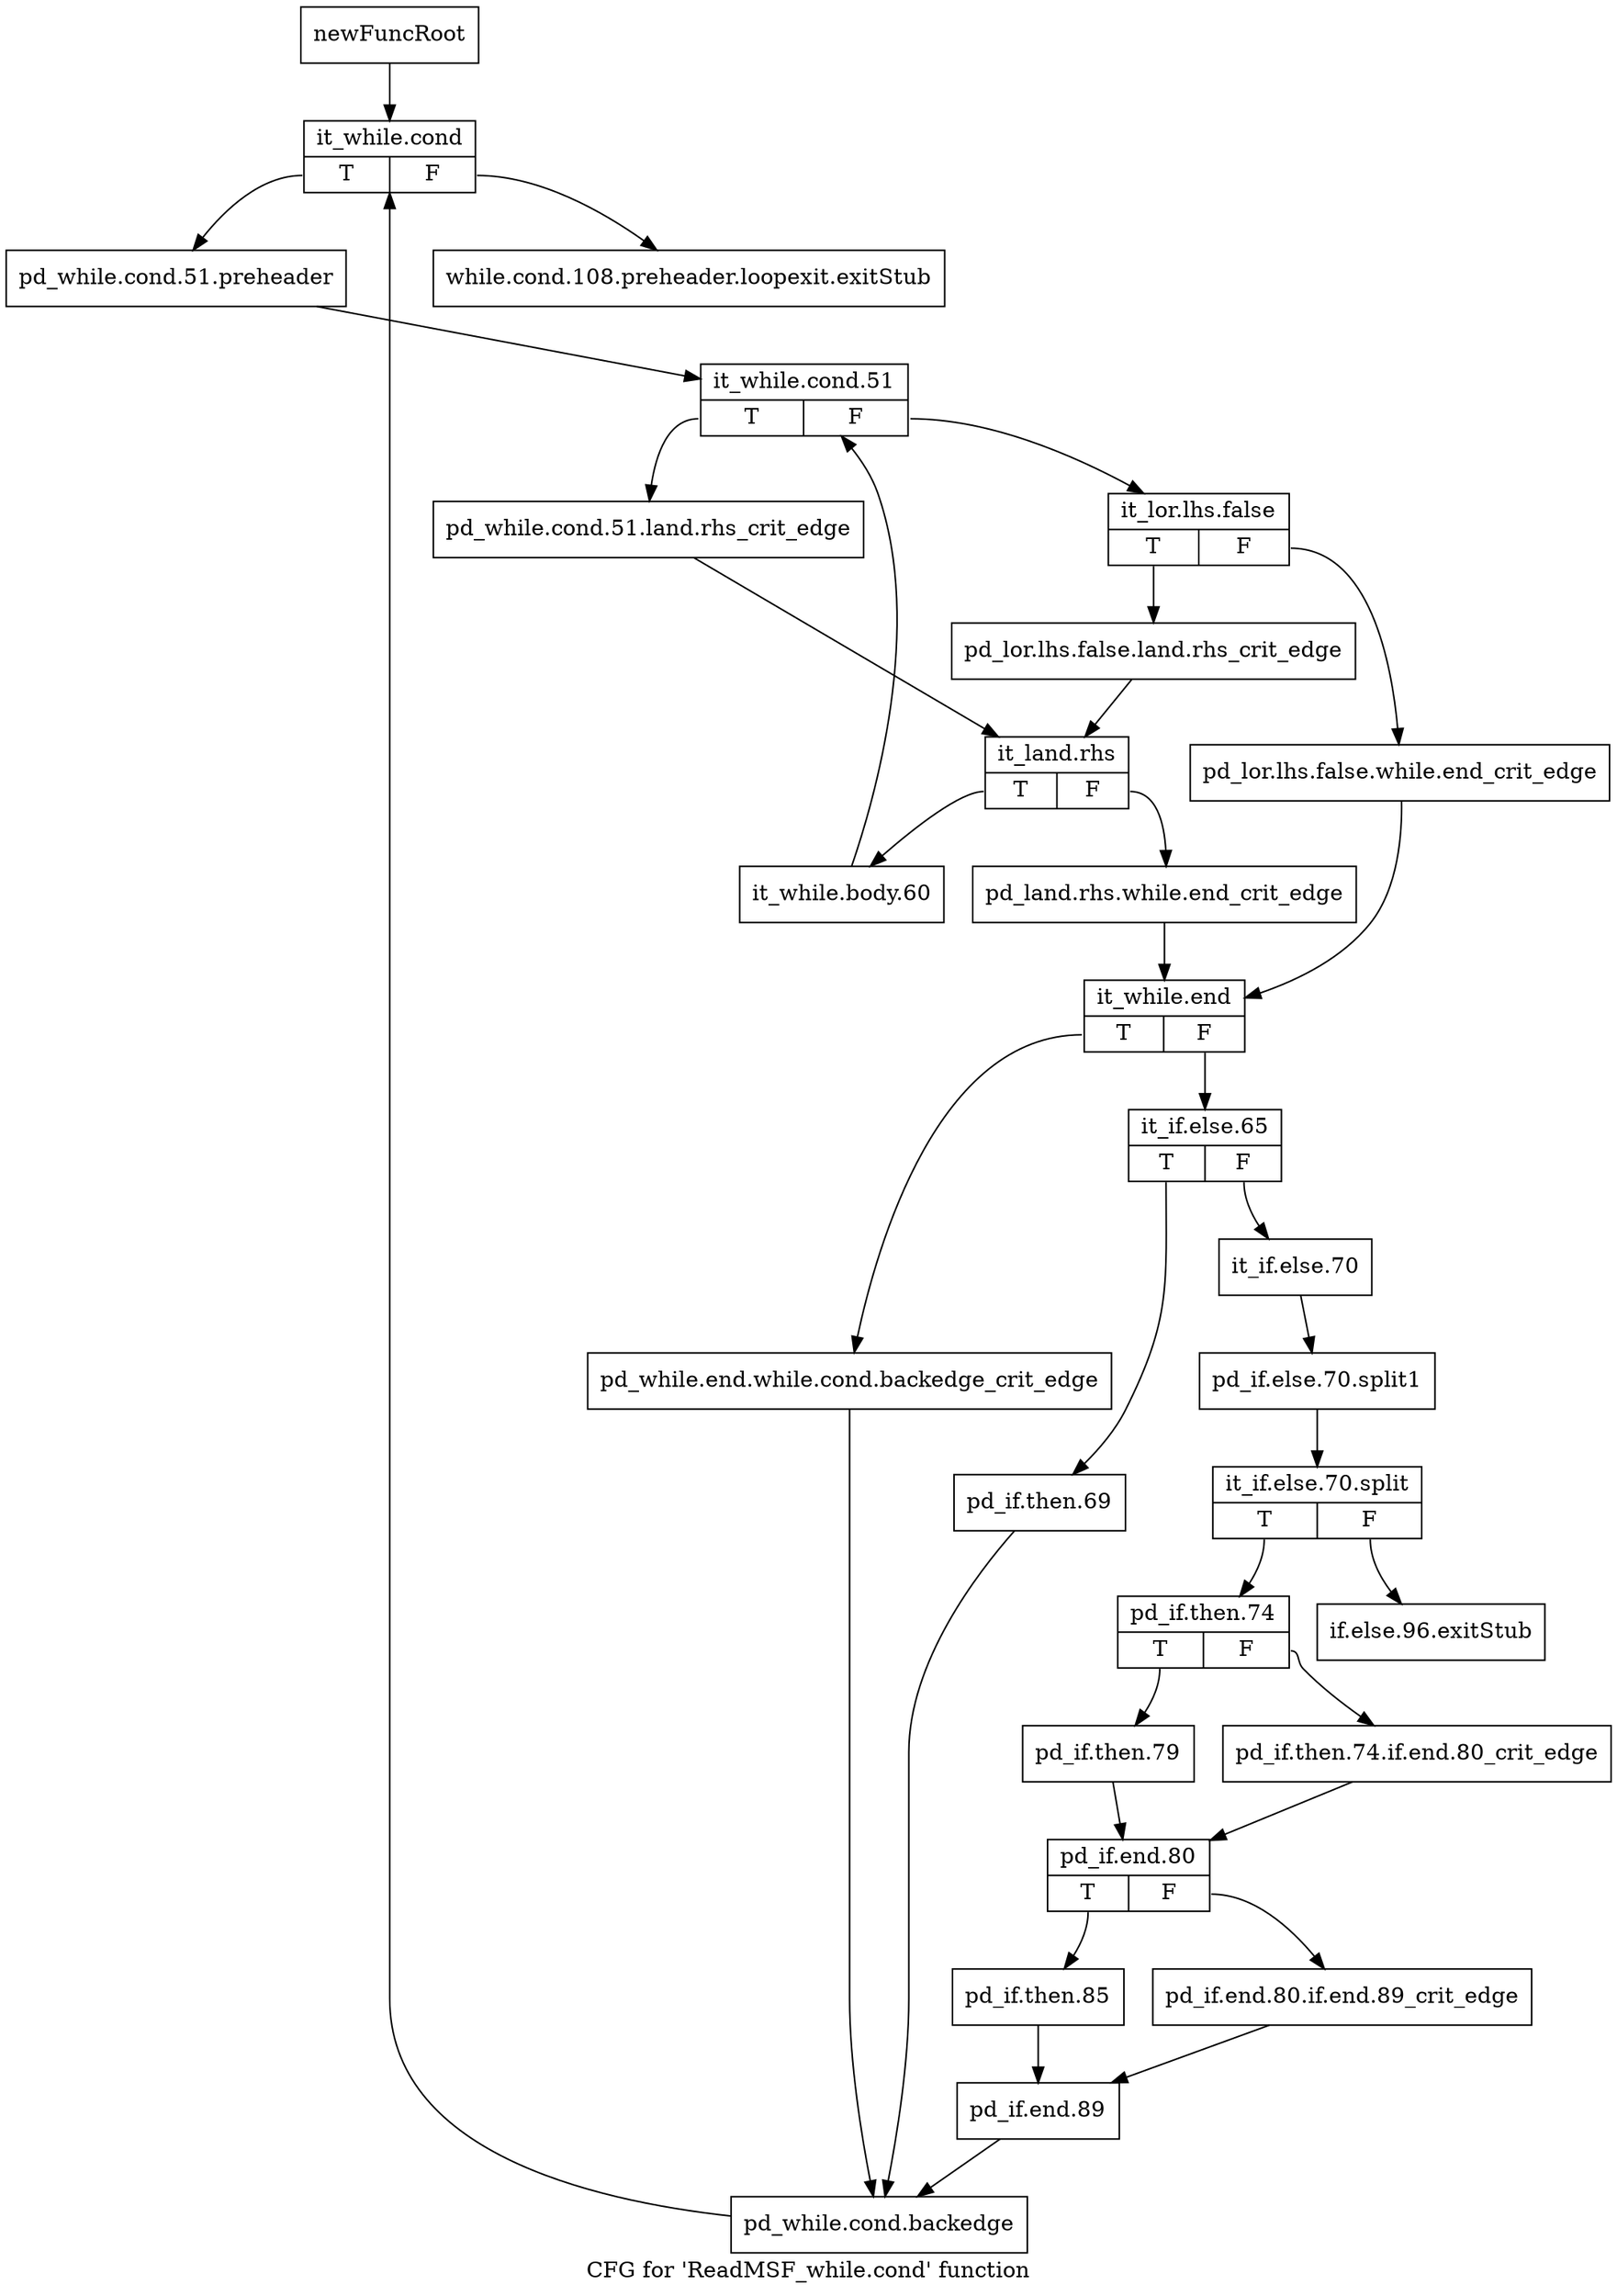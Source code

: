 digraph "CFG for 'ReadMSF_while.cond' function" {
	label="CFG for 'ReadMSF_while.cond' function";

	Node0x3388350 [shape=record,label="{newFuncRoot}"];
	Node0x3388350 -> Node0x3388cc0;
	Node0x33883a0 [shape=record,label="{while.cond.108.preheader.loopexit.exitStub}"];
	Node0x3388c70 [shape=record,label="{if.else.96.exitStub}"];
	Node0x3388cc0 [shape=record,label="{it_while.cond|{<s0>T|<s1>F}}"];
	Node0x3388cc0:s0 -> Node0x3388d10;
	Node0x3388cc0:s1 -> Node0x33883a0;
	Node0x3388d10 [shape=record,label="{pd_while.cond.51.preheader}"];
	Node0x3388d10 -> Node0x3388d60;
	Node0x3388d60 [shape=record,label="{it_while.cond.51|{<s0>T|<s1>F}}"];
	Node0x3388d60:s0 -> Node0x3388ea0;
	Node0x3388d60:s1 -> Node0x3388db0;
	Node0x3388db0 [shape=record,label="{it_lor.lhs.false|{<s0>T|<s1>F}}"];
	Node0x3388db0:s0 -> Node0x3388e50;
	Node0x3388db0:s1 -> Node0x3388e00;
	Node0x3388e00 [shape=record,label="{pd_lor.lhs.false.while.end_crit_edge}"];
	Node0x3388e00 -> Node0x3388f90;
	Node0x3388e50 [shape=record,label="{pd_lor.lhs.false.land.rhs_crit_edge}"];
	Node0x3388e50 -> Node0x3388ef0;
	Node0x3388ea0 [shape=record,label="{pd_while.cond.51.land.rhs_crit_edge}"];
	Node0x3388ea0 -> Node0x3388ef0;
	Node0x3388ef0 [shape=record,label="{it_land.rhs|{<s0>T|<s1>F}}"];
	Node0x3388ef0:s0 -> Node0x33893a0;
	Node0x3388ef0:s1 -> Node0x3388f40;
	Node0x3388f40 [shape=record,label="{pd_land.rhs.while.end_crit_edge}"];
	Node0x3388f40 -> Node0x3388f90;
	Node0x3388f90 [shape=record,label="{it_while.end|{<s0>T|<s1>F}}"];
	Node0x3388f90:s0 -> Node0x3389300;
	Node0x3388f90:s1 -> Node0x3388fe0;
	Node0x3388fe0 [shape=record,label="{it_if.else.65|{<s0>T|<s1>F}}"];
	Node0x3388fe0:s0 -> Node0x33892b0;
	Node0x3388fe0:s1 -> Node0x3389030;
	Node0x3389030 [shape=record,label="{it_if.else.70}"];
	Node0x3389030 -> Node0x38b8bb0;
	Node0x38b8bb0 [shape=record,label="{pd_if.else.70.split1}"];
	Node0x38b8bb0 -> Node0x3932690;
	Node0x3932690 [shape=record,label="{it_if.else.70.split|{<s0>T|<s1>F}}"];
	Node0x3932690:s0 -> Node0x3389080;
	Node0x3932690:s1 -> Node0x3388c70;
	Node0x3389080 [shape=record,label="{pd_if.then.74|{<s0>T|<s1>F}}"];
	Node0x3389080:s0 -> Node0x3389120;
	Node0x3389080:s1 -> Node0x33890d0;
	Node0x33890d0 [shape=record,label="{pd_if.then.74.if.end.80_crit_edge}"];
	Node0x33890d0 -> Node0x3389170;
	Node0x3389120 [shape=record,label="{pd_if.then.79}"];
	Node0x3389120 -> Node0x3389170;
	Node0x3389170 [shape=record,label="{pd_if.end.80|{<s0>T|<s1>F}}"];
	Node0x3389170:s0 -> Node0x3389210;
	Node0x3389170:s1 -> Node0x33891c0;
	Node0x33891c0 [shape=record,label="{pd_if.end.80.if.end.89_crit_edge}"];
	Node0x33891c0 -> Node0x3389260;
	Node0x3389210 [shape=record,label="{pd_if.then.85}"];
	Node0x3389210 -> Node0x3389260;
	Node0x3389260 [shape=record,label="{pd_if.end.89}"];
	Node0x3389260 -> Node0x3389350;
	Node0x33892b0 [shape=record,label="{pd_if.then.69}"];
	Node0x33892b0 -> Node0x3389350;
	Node0x3389300 [shape=record,label="{pd_while.end.while.cond.backedge_crit_edge}"];
	Node0x3389300 -> Node0x3389350;
	Node0x3389350 [shape=record,label="{pd_while.cond.backedge}"];
	Node0x3389350 -> Node0x3388cc0;
	Node0x33893a0 [shape=record,label="{it_while.body.60}"];
	Node0x33893a0 -> Node0x3388d60;
}
